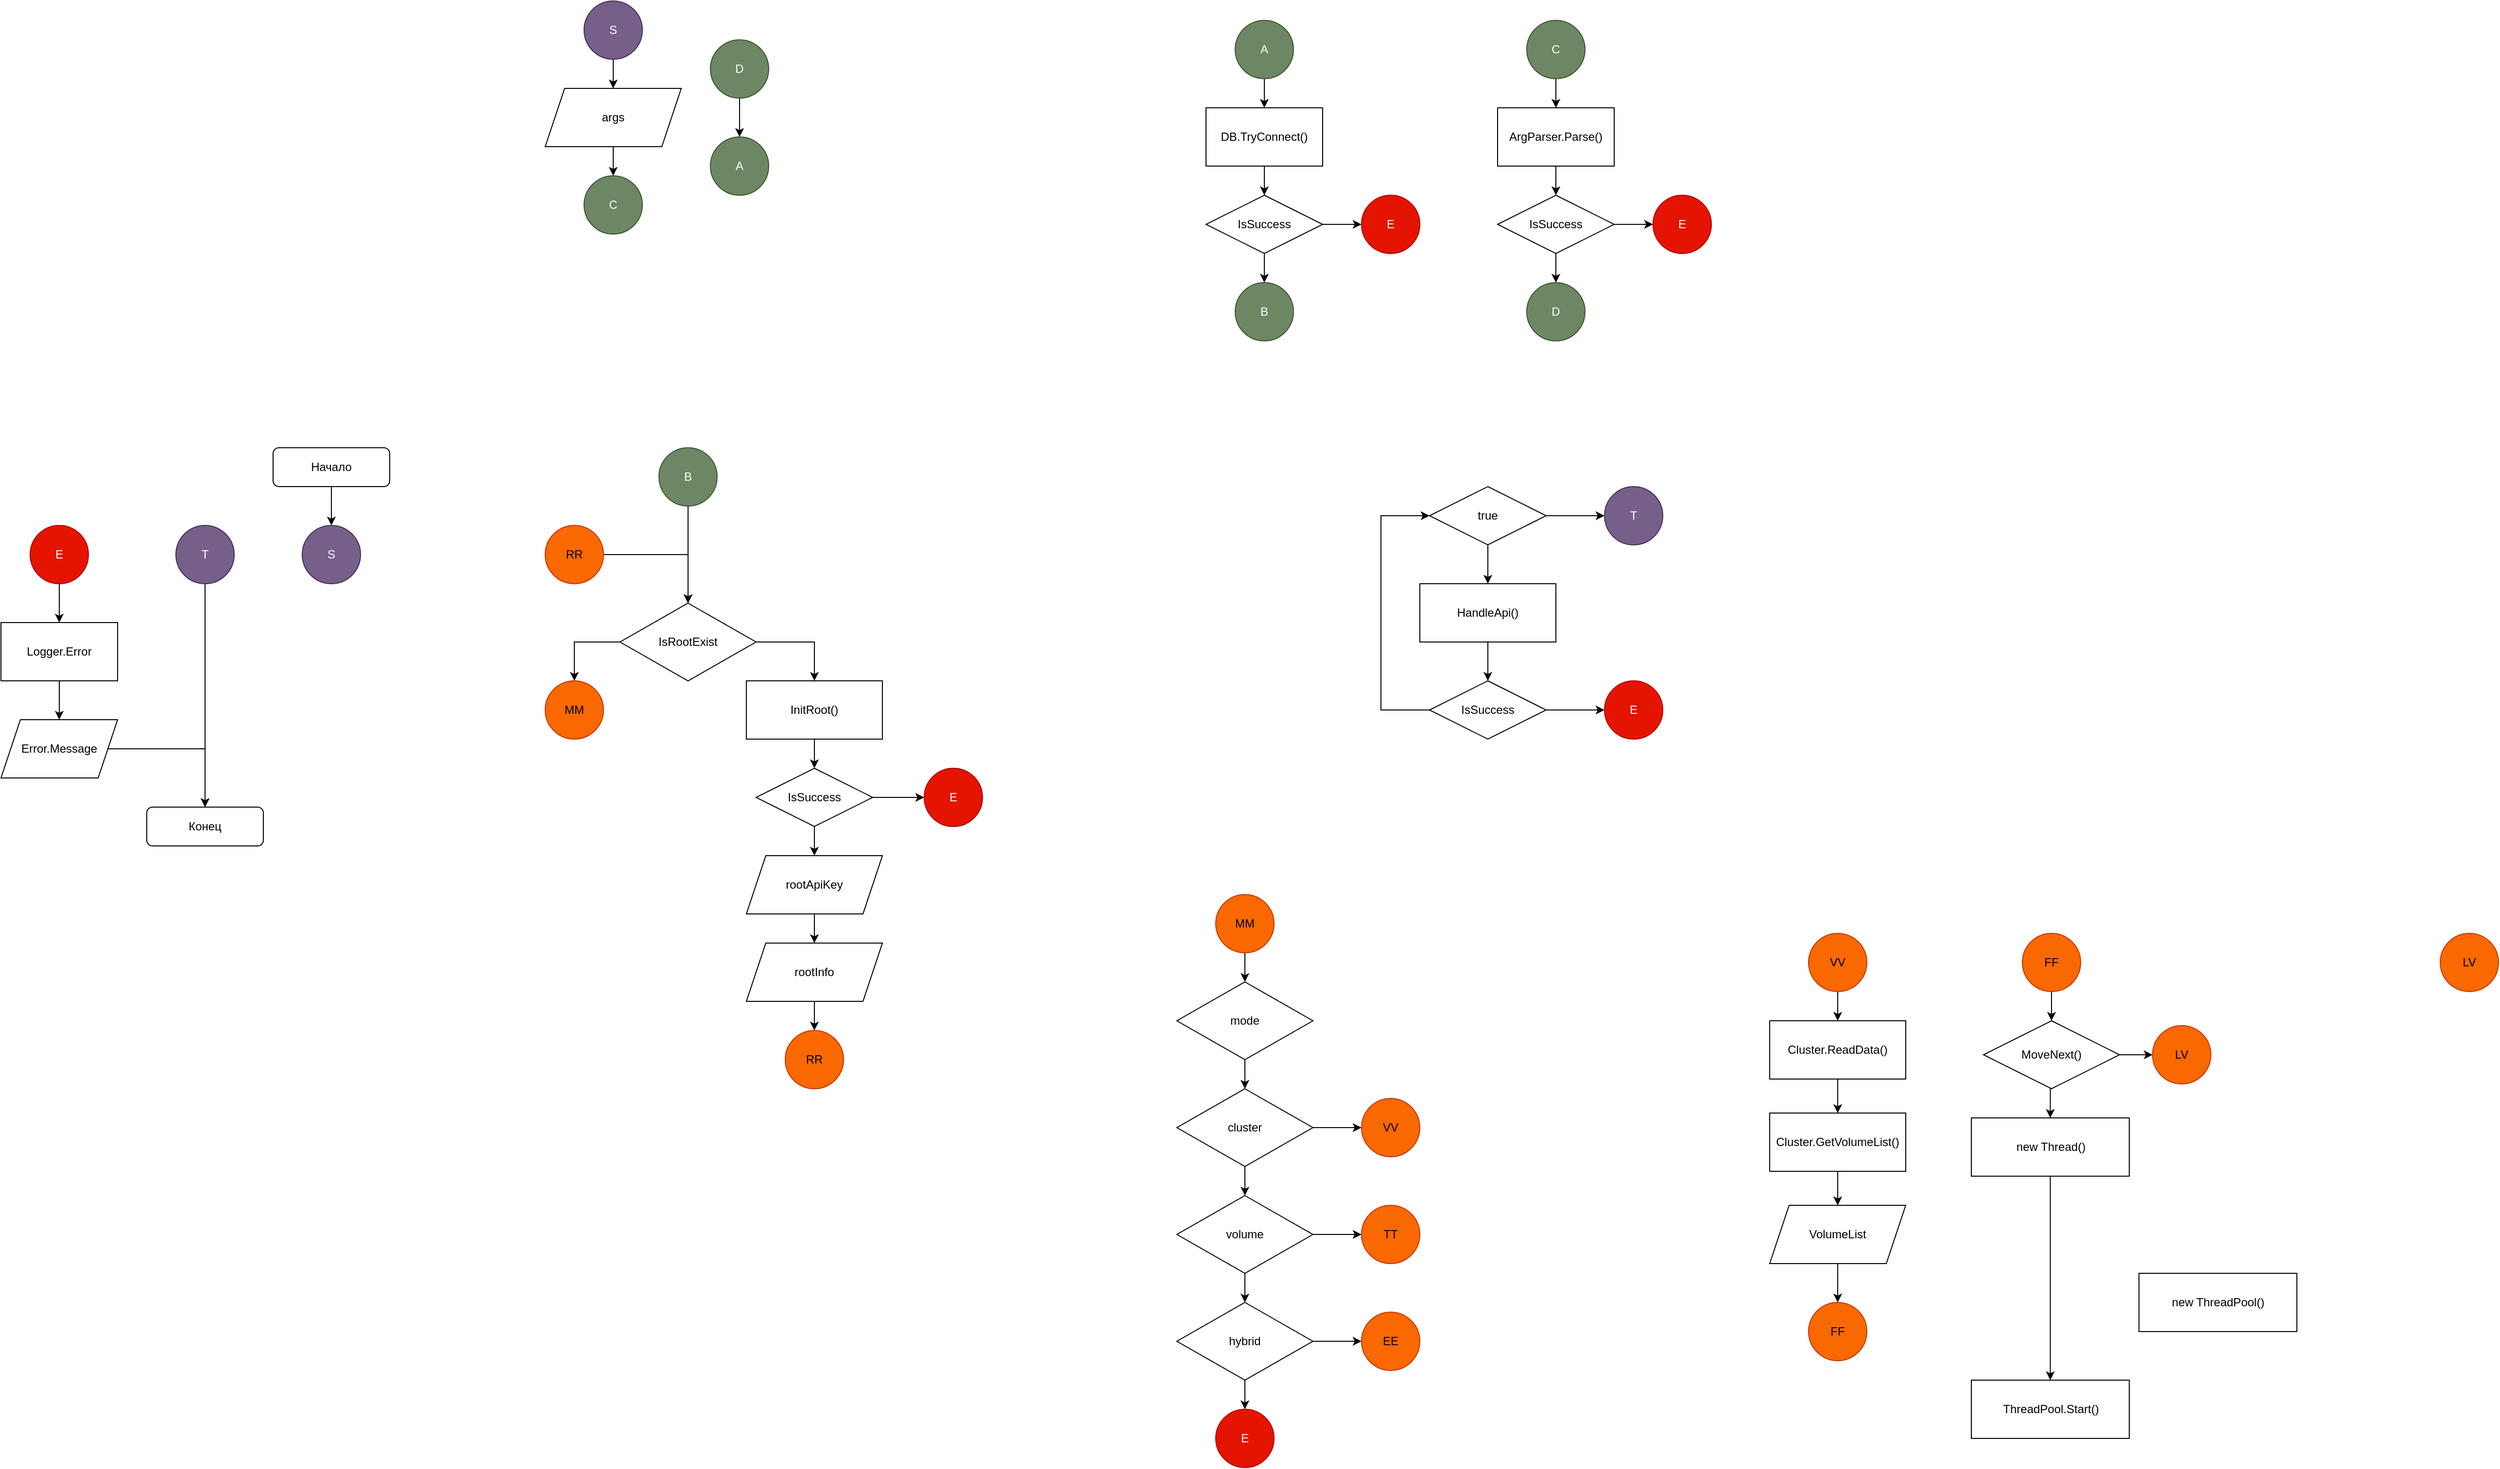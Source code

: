 <mxfile version="24.5.3" type="device" pages="2">
  <diagram id="C5RBs43oDa-KdzZeNtuy" name="Page-1">
    <mxGraphModel dx="2739" dy="1115" grid="1" gridSize="10" guides="1" tooltips="1" connect="1" arrows="1" fold="1" page="1" pageScale="1" pageWidth="827" pageHeight="1169" math="0" shadow="0">
      <root>
        <mxCell id="WIyWlLk6GJQsqaUBKTNV-0" />
        <mxCell id="WIyWlLk6GJQsqaUBKTNV-1" parent="WIyWlLk6GJQsqaUBKTNV-0" />
        <mxCell id="8N_FcMI9_JePkyyZ4MbF-60" style="edgeStyle=orthogonalEdgeStyle;rounded=0;orthogonalLoop=1;jettySize=auto;html=1;entryX=0.5;entryY=0;entryDx=0;entryDy=0;" edge="1" parent="WIyWlLk6GJQsqaUBKTNV-1" source="WIyWlLk6GJQsqaUBKTNV-3" target="8N_FcMI9_JePkyyZ4MbF-59">
          <mxGeometry relative="1" as="geometry" />
        </mxCell>
        <mxCell id="WIyWlLk6GJQsqaUBKTNV-3" value="Начало" style="rounded=1;whiteSpace=wrap;html=1;fontSize=12;glass=0;strokeWidth=1;shadow=0;" parent="WIyWlLk6GJQsqaUBKTNV-1" vertex="1">
          <mxGeometry x="-280" y="500" width="120" height="40" as="geometry" />
        </mxCell>
        <mxCell id="WIyWlLk6GJQsqaUBKTNV-11" value="Конец" style="rounded=1;whiteSpace=wrap;html=1;fontSize=12;glass=0;strokeWidth=1;shadow=0;" parent="WIyWlLk6GJQsqaUBKTNV-1" vertex="1">
          <mxGeometry x="-410" y="870" width="120" height="40" as="geometry" />
        </mxCell>
        <mxCell id="8N_FcMI9_JePkyyZ4MbF-3" style="edgeStyle=orthogonalEdgeStyle;rounded=0;orthogonalLoop=1;jettySize=auto;html=1;exitX=1;exitY=0.5;exitDx=0;exitDy=0;entryX=0.5;entryY=0;entryDx=0;entryDy=0;" edge="1" parent="WIyWlLk6GJQsqaUBKTNV-1" source="8N_FcMI9_JePkyyZ4MbF-0" target="8N_FcMI9_JePkyyZ4MbF-1">
          <mxGeometry relative="1" as="geometry" />
        </mxCell>
        <mxCell id="veDKGBILxuSOt_c6IYAu-9" style="edgeStyle=orthogonalEdgeStyle;rounded=0;orthogonalLoop=1;jettySize=auto;html=1;exitX=0;exitY=0.5;exitDx=0;exitDy=0;entryX=0.5;entryY=0;entryDx=0;entryDy=0;" edge="1" parent="WIyWlLk6GJQsqaUBKTNV-1" source="8N_FcMI9_JePkyyZ4MbF-0" target="veDKGBILxuSOt_c6IYAu-8">
          <mxGeometry relative="1" as="geometry" />
        </mxCell>
        <mxCell id="8N_FcMI9_JePkyyZ4MbF-0" value="IsRootExist" style="rhombus;whiteSpace=wrap;html=1;" vertex="1" parent="WIyWlLk6GJQsqaUBKTNV-1">
          <mxGeometry x="77" y="660" width="140" height="80" as="geometry" />
        </mxCell>
        <mxCell id="8N_FcMI9_JePkyyZ4MbF-62" style="edgeStyle=orthogonalEdgeStyle;rounded=0;orthogonalLoop=1;jettySize=auto;html=1;" edge="1" parent="WIyWlLk6GJQsqaUBKTNV-1" source="8N_FcMI9_JePkyyZ4MbF-1" target="8N_FcMI9_JePkyyZ4MbF-61">
          <mxGeometry relative="1" as="geometry" />
        </mxCell>
        <mxCell id="8N_FcMI9_JePkyyZ4MbF-65" style="edgeStyle=orthogonalEdgeStyle;rounded=0;orthogonalLoop=1;jettySize=auto;html=1;entryX=0;entryY=0.5;entryDx=0;entryDy=0;exitX=1;exitY=0.5;exitDx=0;exitDy=0;" edge="1" parent="WIyWlLk6GJQsqaUBKTNV-1" source="8N_FcMI9_JePkyyZ4MbF-61" target="8N_FcMI9_JePkyyZ4MbF-64">
          <mxGeometry relative="1" as="geometry" />
        </mxCell>
        <mxCell id="8N_FcMI9_JePkyyZ4MbF-1" value="InitRoot()" style="rounded=0;whiteSpace=wrap;html=1;" vertex="1" parent="WIyWlLk6GJQsqaUBKTNV-1">
          <mxGeometry x="207" y="740" width="140" height="60" as="geometry" />
        </mxCell>
        <mxCell id="8N_FcMI9_JePkyyZ4MbF-7" style="edgeStyle=orthogonalEdgeStyle;rounded=0;orthogonalLoop=1;jettySize=auto;html=1;exitX=0.5;exitY=1;exitDx=0;exitDy=0;entryX=0.5;entryY=0;entryDx=0;entryDy=0;" edge="1" parent="WIyWlLk6GJQsqaUBKTNV-1" source="8N_FcMI9_JePkyyZ4MbF-2" target="8N_FcMI9_JePkyyZ4MbF-6">
          <mxGeometry relative="1" as="geometry" />
        </mxCell>
        <mxCell id="8N_FcMI9_JePkyyZ4MbF-2" value="Cluster.ReadData()" style="rounded=0;whiteSpace=wrap;html=1;" vertex="1" parent="WIyWlLk6GJQsqaUBKTNV-1">
          <mxGeometry x="1260" y="1090" width="140" height="60" as="geometry" />
        </mxCell>
        <mxCell id="veDKGBILxuSOt_c6IYAu-25" style="edgeStyle=orthogonalEdgeStyle;rounded=0;orthogonalLoop=1;jettySize=auto;html=1;entryX=0.5;entryY=0;entryDx=0;entryDy=0;" edge="1" parent="WIyWlLk6GJQsqaUBKTNV-1" source="8N_FcMI9_JePkyyZ4MbF-6" target="veDKGBILxuSOt_c6IYAu-24">
          <mxGeometry relative="1" as="geometry" />
        </mxCell>
        <mxCell id="8N_FcMI9_JePkyyZ4MbF-6" value="Cluster.GetVolumeList()" style="rounded=0;whiteSpace=wrap;html=1;" vertex="1" parent="WIyWlLk6GJQsqaUBKTNV-1">
          <mxGeometry x="1260" y="1185" width="140" height="60" as="geometry" />
        </mxCell>
        <mxCell id="8N_FcMI9_JePkyyZ4MbF-43" style="edgeStyle=orthogonalEdgeStyle;rounded=0;orthogonalLoop=1;jettySize=auto;html=1;entryX=0.5;entryY=0;entryDx=0;entryDy=0;" edge="1" parent="WIyWlLk6GJQsqaUBKTNV-1" source="8N_FcMI9_JePkyyZ4MbF-8" target="8N_FcMI9_JePkyyZ4MbF-42">
          <mxGeometry relative="1" as="geometry" />
        </mxCell>
        <mxCell id="8N_FcMI9_JePkyyZ4MbF-8" value="args" style="shape=parallelogram;perimeter=parallelogramPerimeter;whiteSpace=wrap;html=1;fixedSize=1;" vertex="1" parent="WIyWlLk6GJQsqaUBKTNV-1">
          <mxGeometry y="130" width="140" height="60" as="geometry" />
        </mxCell>
        <mxCell id="8N_FcMI9_JePkyyZ4MbF-51" style="edgeStyle=orthogonalEdgeStyle;rounded=0;orthogonalLoop=1;jettySize=auto;html=1;exitX=0.5;exitY=1;exitDx=0;exitDy=0;entryX=0.5;entryY=0;entryDx=0;entryDy=0;" edge="1" parent="WIyWlLk6GJQsqaUBKTNV-1" source="8N_FcMI9_JePkyyZ4MbF-10" target="8N_FcMI9_JePkyyZ4MbF-50">
          <mxGeometry relative="1" as="geometry" />
        </mxCell>
        <mxCell id="8N_FcMI9_JePkyyZ4MbF-10" value="rootApiKey" style="shape=parallelogram;perimeter=parallelogramPerimeter;whiteSpace=wrap;html=1;fixedSize=1;" vertex="1" parent="WIyWlLk6GJQsqaUBKTNV-1">
          <mxGeometry x="207" y="920" width="140" height="60" as="geometry" />
        </mxCell>
        <mxCell id="8N_FcMI9_JePkyyZ4MbF-26" style="edgeStyle=orthogonalEdgeStyle;rounded=0;orthogonalLoop=1;jettySize=auto;html=1;exitX=0.5;exitY=1;exitDx=0;exitDy=0;entryX=0.5;entryY=0;entryDx=0;entryDy=0;" edge="1" parent="WIyWlLk6GJQsqaUBKTNV-1" source="8N_FcMI9_JePkyyZ4MbF-13" target="8N_FcMI9_JePkyyZ4MbF-22">
          <mxGeometry relative="1" as="geometry" />
        </mxCell>
        <mxCell id="8N_FcMI9_JePkyyZ4MbF-13" value="DB.TryConnect()" style="rounded=0;whiteSpace=wrap;html=1;" vertex="1" parent="WIyWlLk6GJQsqaUBKTNV-1">
          <mxGeometry x="680" y="150" width="120" height="60" as="geometry" />
        </mxCell>
        <mxCell id="8N_FcMI9_JePkyyZ4MbF-21" style="edgeStyle=orthogonalEdgeStyle;rounded=0;orthogonalLoop=1;jettySize=auto;html=1;entryX=0.5;entryY=0;entryDx=0;entryDy=0;" edge="1" parent="WIyWlLk6GJQsqaUBKTNV-1" source="8N_FcMI9_JePkyyZ4MbF-14" target="8N_FcMI9_JePkyyZ4MbF-19">
          <mxGeometry relative="1" as="geometry" />
        </mxCell>
        <mxCell id="8N_FcMI9_JePkyyZ4MbF-14" value="E" style="ellipse;whiteSpace=wrap;html=1;aspect=fixed;fillColor=#e51400;fontColor=#ffffff;strokeColor=#B20000;" vertex="1" parent="WIyWlLk6GJQsqaUBKTNV-1">
          <mxGeometry x="-530" y="580" width="60" height="60" as="geometry" />
        </mxCell>
        <mxCell id="8N_FcMI9_JePkyyZ4MbF-18" style="edgeStyle=orthogonalEdgeStyle;rounded=0;orthogonalLoop=1;jettySize=auto;html=1;entryX=0.5;entryY=0;entryDx=0;entryDy=0;" edge="1" parent="WIyWlLk6GJQsqaUBKTNV-1" source="8N_FcMI9_JePkyyZ4MbF-16" target="WIyWlLk6GJQsqaUBKTNV-11">
          <mxGeometry relative="1" as="geometry" />
        </mxCell>
        <mxCell id="8N_FcMI9_JePkyyZ4MbF-16" value="Error.Message" style="shape=parallelogram;perimeter=parallelogramPerimeter;whiteSpace=wrap;html=1;fixedSize=1;" vertex="1" parent="WIyWlLk6GJQsqaUBKTNV-1">
          <mxGeometry x="-560" y="780" width="120" height="60" as="geometry" />
        </mxCell>
        <mxCell id="8N_FcMI9_JePkyyZ4MbF-20" style="edgeStyle=orthogonalEdgeStyle;rounded=0;orthogonalLoop=1;jettySize=auto;html=1;entryX=0.5;entryY=0;entryDx=0;entryDy=0;" edge="1" parent="WIyWlLk6GJQsqaUBKTNV-1" source="8N_FcMI9_JePkyyZ4MbF-19" target="8N_FcMI9_JePkyyZ4MbF-16">
          <mxGeometry relative="1" as="geometry" />
        </mxCell>
        <mxCell id="8N_FcMI9_JePkyyZ4MbF-19" value="Logger.Error" style="rounded=0;whiteSpace=wrap;html=1;" vertex="1" parent="WIyWlLk6GJQsqaUBKTNV-1">
          <mxGeometry x="-560" y="680" width="120" height="60" as="geometry" />
        </mxCell>
        <mxCell id="8N_FcMI9_JePkyyZ4MbF-28" style="edgeStyle=orthogonalEdgeStyle;rounded=0;orthogonalLoop=1;jettySize=auto;html=1;exitX=1;exitY=0.5;exitDx=0;exitDy=0;entryX=0;entryY=0.5;entryDx=0;entryDy=0;" edge="1" parent="WIyWlLk6GJQsqaUBKTNV-1" source="8N_FcMI9_JePkyyZ4MbF-22" target="8N_FcMI9_JePkyyZ4MbF-27">
          <mxGeometry relative="1" as="geometry" />
        </mxCell>
        <mxCell id="8N_FcMI9_JePkyyZ4MbF-31" style="edgeStyle=orthogonalEdgeStyle;rounded=0;orthogonalLoop=1;jettySize=auto;html=1;exitX=0.5;exitY=1;exitDx=0;exitDy=0;entryX=0.5;entryY=0;entryDx=0;entryDy=0;" edge="1" parent="WIyWlLk6GJQsqaUBKTNV-1" source="8N_FcMI9_JePkyyZ4MbF-22" target="8N_FcMI9_JePkyyZ4MbF-30">
          <mxGeometry relative="1" as="geometry" />
        </mxCell>
        <mxCell id="8N_FcMI9_JePkyyZ4MbF-22" value="IsSuccess" style="rhombus;whiteSpace=wrap;html=1;" vertex="1" parent="WIyWlLk6GJQsqaUBKTNV-1">
          <mxGeometry x="680" y="240" width="120" height="60" as="geometry" />
        </mxCell>
        <mxCell id="8N_FcMI9_JePkyyZ4MbF-25" style="edgeStyle=orthogonalEdgeStyle;rounded=0;orthogonalLoop=1;jettySize=auto;html=1;entryX=0.5;entryY=0;entryDx=0;entryDy=0;" edge="1" parent="WIyWlLk6GJQsqaUBKTNV-1" source="8N_FcMI9_JePkyyZ4MbF-24" target="8N_FcMI9_JePkyyZ4MbF-13">
          <mxGeometry relative="1" as="geometry" />
        </mxCell>
        <mxCell id="8N_FcMI9_JePkyyZ4MbF-24" value="A" style="ellipse;whiteSpace=wrap;html=1;aspect=fixed;fillColor=#6d8764;fontColor=#ffffff;strokeColor=#3A5431;" vertex="1" parent="WIyWlLk6GJQsqaUBKTNV-1">
          <mxGeometry x="710" y="60" width="60" height="60" as="geometry" />
        </mxCell>
        <mxCell id="8N_FcMI9_JePkyyZ4MbF-27" value="E" style="ellipse;whiteSpace=wrap;html=1;aspect=fixed;fillColor=#e51400;fontColor=#ffffff;strokeColor=#B20000;" vertex="1" parent="WIyWlLk6GJQsqaUBKTNV-1">
          <mxGeometry x="840" y="240" width="60" height="60" as="geometry" />
        </mxCell>
        <mxCell id="8N_FcMI9_JePkyyZ4MbF-30" value="B" style="ellipse;whiteSpace=wrap;html=1;aspect=fixed;fillColor=#6d8764;fontColor=#ffffff;strokeColor=#3A5431;" vertex="1" parent="WIyWlLk6GJQsqaUBKTNV-1">
          <mxGeometry x="710" y="330" width="60" height="60" as="geometry" />
        </mxCell>
        <mxCell id="8N_FcMI9_JePkyyZ4MbF-39" style="edgeStyle=orthogonalEdgeStyle;rounded=0;orthogonalLoop=1;jettySize=auto;html=1;entryX=0.5;entryY=0;entryDx=0;entryDy=0;" edge="1" parent="WIyWlLk6GJQsqaUBKTNV-1" source="8N_FcMI9_JePkyyZ4MbF-33" target="8N_FcMI9_JePkyyZ4MbF-34">
          <mxGeometry relative="1" as="geometry" />
        </mxCell>
        <mxCell id="8N_FcMI9_JePkyyZ4MbF-33" value="ArgParser.Parse()" style="rounded=0;whiteSpace=wrap;html=1;" vertex="1" parent="WIyWlLk6GJQsqaUBKTNV-1">
          <mxGeometry x="980" y="150" width="120" height="60" as="geometry" />
        </mxCell>
        <mxCell id="8N_FcMI9_JePkyyZ4MbF-40" style="edgeStyle=orthogonalEdgeStyle;rounded=0;orthogonalLoop=1;jettySize=auto;html=1;entryX=0.5;entryY=0;entryDx=0;entryDy=0;" edge="1" parent="WIyWlLk6GJQsqaUBKTNV-1" source="8N_FcMI9_JePkyyZ4MbF-34" target="8N_FcMI9_JePkyyZ4MbF-37">
          <mxGeometry relative="1" as="geometry" />
        </mxCell>
        <mxCell id="8N_FcMI9_JePkyyZ4MbF-41" style="edgeStyle=orthogonalEdgeStyle;rounded=0;orthogonalLoop=1;jettySize=auto;html=1;entryX=0;entryY=0.5;entryDx=0;entryDy=0;" edge="1" parent="WIyWlLk6GJQsqaUBKTNV-1" source="8N_FcMI9_JePkyyZ4MbF-34" target="8N_FcMI9_JePkyyZ4MbF-36">
          <mxGeometry relative="1" as="geometry" />
        </mxCell>
        <mxCell id="8N_FcMI9_JePkyyZ4MbF-34" value="IsSuccess" style="rhombus;whiteSpace=wrap;html=1;" vertex="1" parent="WIyWlLk6GJQsqaUBKTNV-1">
          <mxGeometry x="980" y="240" width="120" height="60" as="geometry" />
        </mxCell>
        <mxCell id="8N_FcMI9_JePkyyZ4MbF-38" style="edgeStyle=orthogonalEdgeStyle;rounded=0;orthogonalLoop=1;jettySize=auto;html=1;exitX=0.5;exitY=1;exitDx=0;exitDy=0;entryX=0.5;entryY=0;entryDx=0;entryDy=0;" edge="1" parent="WIyWlLk6GJQsqaUBKTNV-1" source="8N_FcMI9_JePkyyZ4MbF-35" target="8N_FcMI9_JePkyyZ4MbF-33">
          <mxGeometry relative="1" as="geometry" />
        </mxCell>
        <mxCell id="8N_FcMI9_JePkyyZ4MbF-35" value="C" style="ellipse;whiteSpace=wrap;html=1;aspect=fixed;fillColor=#6d8764;fontColor=#ffffff;strokeColor=#3A5431;" vertex="1" parent="WIyWlLk6GJQsqaUBKTNV-1">
          <mxGeometry x="1010" y="60" width="60" height="60" as="geometry" />
        </mxCell>
        <mxCell id="8N_FcMI9_JePkyyZ4MbF-36" value="E" style="ellipse;whiteSpace=wrap;html=1;aspect=fixed;fillColor=#e51400;fontColor=#ffffff;strokeColor=#B20000;" vertex="1" parent="WIyWlLk6GJQsqaUBKTNV-1">
          <mxGeometry x="1140" y="240" width="60" height="60" as="geometry" />
        </mxCell>
        <mxCell id="8N_FcMI9_JePkyyZ4MbF-37" value="D" style="ellipse;whiteSpace=wrap;html=1;aspect=fixed;fillColor=#6d8764;fontColor=#ffffff;strokeColor=#3A5431;" vertex="1" parent="WIyWlLk6GJQsqaUBKTNV-1">
          <mxGeometry x="1010" y="330" width="60" height="60" as="geometry" />
        </mxCell>
        <mxCell id="8N_FcMI9_JePkyyZ4MbF-42" value="C" style="ellipse;whiteSpace=wrap;html=1;aspect=fixed;fillColor=#6d8764;fontColor=#ffffff;strokeColor=#3A5431;" vertex="1" parent="WIyWlLk6GJQsqaUBKTNV-1">
          <mxGeometry x="40" y="220" width="60" height="60" as="geometry" />
        </mxCell>
        <mxCell id="8N_FcMI9_JePkyyZ4MbF-44" value="A" style="ellipse;whiteSpace=wrap;html=1;aspect=fixed;fillColor=#6d8764;fontColor=#ffffff;strokeColor=#3A5431;" vertex="1" parent="WIyWlLk6GJQsqaUBKTNV-1">
          <mxGeometry x="170" y="180" width="60" height="60" as="geometry" />
        </mxCell>
        <mxCell id="8N_FcMI9_JePkyyZ4MbF-47" style="edgeStyle=orthogonalEdgeStyle;rounded=0;orthogonalLoop=1;jettySize=auto;html=1;entryX=0.5;entryY=0;entryDx=0;entryDy=0;" edge="1" parent="WIyWlLk6GJQsqaUBKTNV-1" source="8N_FcMI9_JePkyyZ4MbF-46" target="WIyWlLk6GJQsqaUBKTNV-11">
          <mxGeometry relative="1" as="geometry" />
        </mxCell>
        <mxCell id="8N_FcMI9_JePkyyZ4MbF-46" value="T" style="ellipse;whiteSpace=wrap;html=1;aspect=fixed;fillColor=#76608a;fontColor=#ffffff;strokeColor=#432D57;" vertex="1" parent="WIyWlLk6GJQsqaUBKTNV-1">
          <mxGeometry x="-380" y="580" width="60" height="60" as="geometry" />
        </mxCell>
        <mxCell id="8N_FcMI9_JePkyyZ4MbF-49" style="edgeStyle=orthogonalEdgeStyle;rounded=0;orthogonalLoop=1;jettySize=auto;html=1;entryX=0.5;entryY=0;entryDx=0;entryDy=0;" edge="1" parent="WIyWlLk6GJQsqaUBKTNV-1" source="8N_FcMI9_JePkyyZ4MbF-48" target="8N_FcMI9_JePkyyZ4MbF-0">
          <mxGeometry relative="1" as="geometry" />
        </mxCell>
        <mxCell id="8N_FcMI9_JePkyyZ4MbF-48" value="RR" style="ellipse;whiteSpace=wrap;html=1;aspect=fixed;fillColor=#fa6800;fontColor=#000000;strokeColor=#C73500;" vertex="1" parent="WIyWlLk6GJQsqaUBKTNV-1">
          <mxGeometry y="580" width="60" height="60" as="geometry" />
        </mxCell>
        <mxCell id="8N_FcMI9_JePkyyZ4MbF-53" style="edgeStyle=orthogonalEdgeStyle;rounded=0;orthogonalLoop=1;jettySize=auto;html=1;exitX=0.5;exitY=1;exitDx=0;exitDy=0;" edge="1" parent="WIyWlLk6GJQsqaUBKTNV-1" source="8N_FcMI9_JePkyyZ4MbF-50" target="8N_FcMI9_JePkyyZ4MbF-52">
          <mxGeometry relative="1" as="geometry" />
        </mxCell>
        <mxCell id="8N_FcMI9_JePkyyZ4MbF-50" value="rootInfo" style="shape=parallelogram;perimeter=parallelogramPerimeter;whiteSpace=wrap;html=1;fixedSize=1;" vertex="1" parent="WIyWlLk6GJQsqaUBKTNV-1">
          <mxGeometry x="207" y="1010" width="140" height="60" as="geometry" />
        </mxCell>
        <mxCell id="8N_FcMI9_JePkyyZ4MbF-52" value="RR" style="ellipse;whiteSpace=wrap;html=1;aspect=fixed;fillColor=#fa6800;fontColor=#000000;strokeColor=#C73500;" vertex="1" parent="WIyWlLk6GJQsqaUBKTNV-1">
          <mxGeometry x="247" y="1100" width="60" height="60" as="geometry" />
        </mxCell>
        <mxCell id="8N_FcMI9_JePkyyZ4MbF-56" style="edgeStyle=orthogonalEdgeStyle;rounded=0;orthogonalLoop=1;jettySize=auto;html=1;entryX=0.5;entryY=0;entryDx=0;entryDy=0;" edge="1" parent="WIyWlLk6GJQsqaUBKTNV-1" source="8N_FcMI9_JePkyyZ4MbF-55" target="8N_FcMI9_JePkyyZ4MbF-44">
          <mxGeometry relative="1" as="geometry" />
        </mxCell>
        <mxCell id="8N_FcMI9_JePkyyZ4MbF-55" value="D" style="ellipse;whiteSpace=wrap;html=1;aspect=fixed;fillColor=#6d8764;fontColor=#ffffff;strokeColor=#3A5431;" vertex="1" parent="WIyWlLk6GJQsqaUBKTNV-1">
          <mxGeometry x="170" y="80" width="60" height="60" as="geometry" />
        </mxCell>
        <mxCell id="8N_FcMI9_JePkyyZ4MbF-78" style="edgeStyle=orthogonalEdgeStyle;rounded=0;orthogonalLoop=1;jettySize=auto;html=1;entryX=0.5;entryY=0;entryDx=0;entryDy=0;" edge="1" parent="WIyWlLk6GJQsqaUBKTNV-1" source="8N_FcMI9_JePkyyZ4MbF-57" target="8N_FcMI9_JePkyyZ4MbF-0">
          <mxGeometry relative="1" as="geometry" />
        </mxCell>
        <mxCell id="8N_FcMI9_JePkyyZ4MbF-57" value="B" style="ellipse;whiteSpace=wrap;html=1;aspect=fixed;fillColor=#6d8764;fontColor=#ffffff;strokeColor=#3A5431;" vertex="1" parent="WIyWlLk6GJQsqaUBKTNV-1">
          <mxGeometry x="117" y="500" width="60" height="60" as="geometry" />
        </mxCell>
        <mxCell id="8N_FcMI9_JePkyyZ4MbF-59" value="S" style="ellipse;whiteSpace=wrap;html=1;aspect=fixed;fillColor=#76608a;fontColor=#ffffff;strokeColor=#432D57;" vertex="1" parent="WIyWlLk6GJQsqaUBKTNV-1">
          <mxGeometry x="-250" y="580" width="60" height="60" as="geometry" />
        </mxCell>
        <mxCell id="8N_FcMI9_JePkyyZ4MbF-63" style="edgeStyle=orthogonalEdgeStyle;rounded=0;orthogonalLoop=1;jettySize=auto;html=1;entryX=0.5;entryY=0;entryDx=0;entryDy=0;" edge="1" parent="WIyWlLk6GJQsqaUBKTNV-1" source="8N_FcMI9_JePkyyZ4MbF-61" target="8N_FcMI9_JePkyyZ4MbF-10">
          <mxGeometry relative="1" as="geometry" />
        </mxCell>
        <mxCell id="8N_FcMI9_JePkyyZ4MbF-61" value="IsSuccess" style="rhombus;whiteSpace=wrap;html=1;" vertex="1" parent="WIyWlLk6GJQsqaUBKTNV-1">
          <mxGeometry x="217" y="830" width="120" height="60" as="geometry" />
        </mxCell>
        <mxCell id="8N_FcMI9_JePkyyZ4MbF-64" value="E" style="ellipse;whiteSpace=wrap;html=1;aspect=fixed;fillColor=#e51400;fontColor=#ffffff;strokeColor=#B20000;" vertex="1" parent="WIyWlLk6GJQsqaUBKTNV-1">
          <mxGeometry x="390" y="830" width="60" height="60" as="geometry" />
        </mxCell>
        <mxCell id="8N_FcMI9_JePkyyZ4MbF-68" style="edgeStyle=orthogonalEdgeStyle;rounded=0;orthogonalLoop=1;jettySize=auto;html=1;entryX=0;entryY=0.5;entryDx=0;entryDy=0;" edge="1" parent="WIyWlLk6GJQsqaUBKTNV-1" source="8N_FcMI9_JePkyyZ4MbF-66" target="8N_FcMI9_JePkyyZ4MbF-67">
          <mxGeometry relative="1" as="geometry" />
        </mxCell>
        <mxCell id="8N_FcMI9_JePkyyZ4MbF-74" style="edgeStyle=orthogonalEdgeStyle;rounded=0;orthogonalLoop=1;jettySize=auto;html=1;exitX=0.5;exitY=1;exitDx=0;exitDy=0;entryX=0.5;entryY=0;entryDx=0;entryDy=0;" edge="1" parent="WIyWlLk6GJQsqaUBKTNV-1" source="8N_FcMI9_JePkyyZ4MbF-66" target="8N_FcMI9_JePkyyZ4MbF-69">
          <mxGeometry relative="1" as="geometry" />
        </mxCell>
        <mxCell id="8N_FcMI9_JePkyyZ4MbF-66" value="true" style="rhombus;whiteSpace=wrap;html=1;" vertex="1" parent="WIyWlLk6GJQsqaUBKTNV-1">
          <mxGeometry x="910" y="540" width="120" height="60" as="geometry" />
        </mxCell>
        <mxCell id="8N_FcMI9_JePkyyZ4MbF-67" value="T" style="ellipse;whiteSpace=wrap;html=1;aspect=fixed;fillColor=#76608a;fontColor=#ffffff;strokeColor=#432D57;" vertex="1" parent="WIyWlLk6GJQsqaUBKTNV-1">
          <mxGeometry x="1090" y="540" width="60" height="60" as="geometry" />
        </mxCell>
        <mxCell id="8N_FcMI9_JePkyyZ4MbF-73" style="edgeStyle=orthogonalEdgeStyle;rounded=0;orthogonalLoop=1;jettySize=auto;html=1;exitX=0.5;exitY=1;exitDx=0;exitDy=0;entryX=0.5;entryY=0;entryDx=0;entryDy=0;" edge="1" parent="WIyWlLk6GJQsqaUBKTNV-1" source="8N_FcMI9_JePkyyZ4MbF-69" target="8N_FcMI9_JePkyyZ4MbF-71">
          <mxGeometry relative="1" as="geometry" />
        </mxCell>
        <mxCell id="8N_FcMI9_JePkyyZ4MbF-69" value="HandleApi()" style="rounded=0;whiteSpace=wrap;html=1;" vertex="1" parent="WIyWlLk6GJQsqaUBKTNV-1">
          <mxGeometry x="900" y="640" width="140" height="60" as="geometry" />
        </mxCell>
        <mxCell id="8N_FcMI9_JePkyyZ4MbF-70" style="edgeStyle=orthogonalEdgeStyle;rounded=0;orthogonalLoop=1;jettySize=auto;html=1;entryX=0;entryY=0.5;entryDx=0;entryDy=0;exitX=1;exitY=0.5;exitDx=0;exitDy=0;" edge="1" parent="WIyWlLk6GJQsqaUBKTNV-1" source="8N_FcMI9_JePkyyZ4MbF-71" target="8N_FcMI9_JePkyyZ4MbF-72">
          <mxGeometry relative="1" as="geometry" />
        </mxCell>
        <mxCell id="8N_FcMI9_JePkyyZ4MbF-75" style="edgeStyle=orthogonalEdgeStyle;rounded=0;orthogonalLoop=1;jettySize=auto;html=1;exitX=0;exitY=0.5;exitDx=0;exitDy=0;entryX=0;entryY=0.5;entryDx=0;entryDy=0;" edge="1" parent="WIyWlLk6GJQsqaUBKTNV-1" source="8N_FcMI9_JePkyyZ4MbF-71" target="8N_FcMI9_JePkyyZ4MbF-66">
          <mxGeometry relative="1" as="geometry">
            <Array as="points">
              <mxPoint x="860" y="770" />
              <mxPoint x="860" y="570" />
            </Array>
          </mxGeometry>
        </mxCell>
        <mxCell id="8N_FcMI9_JePkyyZ4MbF-71" value="IsSuccess" style="rhombus;whiteSpace=wrap;html=1;" vertex="1" parent="WIyWlLk6GJQsqaUBKTNV-1">
          <mxGeometry x="910" y="740" width="120" height="60" as="geometry" />
        </mxCell>
        <mxCell id="8N_FcMI9_JePkyyZ4MbF-72" value="E" style="ellipse;whiteSpace=wrap;html=1;aspect=fixed;fillColor=#e51400;fontColor=#ffffff;strokeColor=#B20000;" vertex="1" parent="WIyWlLk6GJQsqaUBKTNV-1">
          <mxGeometry x="1090" y="740" width="60" height="60" as="geometry" />
        </mxCell>
        <mxCell id="8N_FcMI9_JePkyyZ4MbF-77" style="edgeStyle=orthogonalEdgeStyle;rounded=0;orthogonalLoop=1;jettySize=auto;html=1;entryX=0.5;entryY=0;entryDx=0;entryDy=0;" edge="1" parent="WIyWlLk6GJQsqaUBKTNV-1" source="8N_FcMI9_JePkyyZ4MbF-76" target="8N_FcMI9_JePkyyZ4MbF-8">
          <mxGeometry relative="1" as="geometry" />
        </mxCell>
        <mxCell id="8N_FcMI9_JePkyyZ4MbF-76" value="S" style="ellipse;whiteSpace=wrap;html=1;aspect=fixed;fillColor=#76608a;fontColor=#ffffff;strokeColor=#432D57;" vertex="1" parent="WIyWlLk6GJQsqaUBKTNV-1">
          <mxGeometry x="40" y="40" width="60" height="60" as="geometry" />
        </mxCell>
        <mxCell id="veDKGBILxuSOt_c6IYAu-3" style="edgeStyle=orthogonalEdgeStyle;rounded=0;orthogonalLoop=1;jettySize=auto;html=1;exitX=0.5;exitY=1;exitDx=0;exitDy=0;entryX=0.5;entryY=0;entryDx=0;entryDy=0;" edge="1" parent="WIyWlLk6GJQsqaUBKTNV-1" source="veDKGBILxuSOt_c6IYAu-0" target="veDKGBILxuSOt_c6IYAu-1">
          <mxGeometry relative="1" as="geometry" />
        </mxCell>
        <mxCell id="veDKGBILxuSOt_c6IYAu-0" value="mode" style="rhombus;whiteSpace=wrap;html=1;" vertex="1" parent="WIyWlLk6GJQsqaUBKTNV-1">
          <mxGeometry x="650" y="1050" width="140" height="80" as="geometry" />
        </mxCell>
        <mxCell id="veDKGBILxuSOt_c6IYAu-4" style="edgeStyle=orthogonalEdgeStyle;rounded=0;orthogonalLoop=1;jettySize=auto;html=1;exitX=0.5;exitY=1;exitDx=0;exitDy=0;entryX=0.5;entryY=0;entryDx=0;entryDy=0;" edge="1" parent="WIyWlLk6GJQsqaUBKTNV-1" source="veDKGBILxuSOt_c6IYAu-1" target="veDKGBILxuSOt_c6IYAu-2">
          <mxGeometry relative="1" as="geometry" />
        </mxCell>
        <mxCell id="veDKGBILxuSOt_c6IYAu-12" style="edgeStyle=orthogonalEdgeStyle;rounded=0;orthogonalLoop=1;jettySize=auto;html=1;exitX=1;exitY=0.5;exitDx=0;exitDy=0;entryX=0;entryY=0.5;entryDx=0;entryDy=0;" edge="1" parent="WIyWlLk6GJQsqaUBKTNV-1" source="veDKGBILxuSOt_c6IYAu-1" target="veDKGBILxuSOt_c6IYAu-10">
          <mxGeometry relative="1" as="geometry" />
        </mxCell>
        <mxCell id="veDKGBILxuSOt_c6IYAu-1" value="cluster" style="rhombus;whiteSpace=wrap;html=1;" vertex="1" parent="WIyWlLk6GJQsqaUBKTNV-1">
          <mxGeometry x="650" y="1160" width="140" height="80" as="geometry" />
        </mxCell>
        <mxCell id="veDKGBILxuSOt_c6IYAu-13" style="edgeStyle=orthogonalEdgeStyle;rounded=0;orthogonalLoop=1;jettySize=auto;html=1;exitX=1;exitY=0.5;exitDx=0;exitDy=0;entryX=0;entryY=0.5;entryDx=0;entryDy=0;" edge="1" parent="WIyWlLk6GJQsqaUBKTNV-1" source="veDKGBILxuSOt_c6IYAu-2" target="veDKGBILxuSOt_c6IYAu-11">
          <mxGeometry relative="1" as="geometry" />
        </mxCell>
        <mxCell id="veDKGBILxuSOt_c6IYAu-37" style="edgeStyle=orthogonalEdgeStyle;rounded=0;orthogonalLoop=1;jettySize=auto;html=1;entryX=0.5;entryY=0;entryDx=0;entryDy=0;" edge="1" parent="WIyWlLk6GJQsqaUBKTNV-1" source="veDKGBILxuSOt_c6IYAu-2" target="veDKGBILxuSOt_c6IYAu-36">
          <mxGeometry relative="1" as="geometry" />
        </mxCell>
        <mxCell id="veDKGBILxuSOt_c6IYAu-2" value="volume" style="rhombus;whiteSpace=wrap;html=1;" vertex="1" parent="WIyWlLk6GJQsqaUBKTNV-1">
          <mxGeometry x="650" y="1270" width="140" height="80" as="geometry" />
        </mxCell>
        <mxCell id="veDKGBILxuSOt_c6IYAu-5" value="E" style="ellipse;whiteSpace=wrap;html=1;aspect=fixed;fillColor=#e51400;fontColor=#ffffff;strokeColor=#B20000;" vertex="1" parent="WIyWlLk6GJQsqaUBKTNV-1">
          <mxGeometry x="690" y="1490" width="60" height="60" as="geometry" />
        </mxCell>
        <mxCell id="veDKGBILxuSOt_c6IYAu-14" style="edgeStyle=orthogonalEdgeStyle;rounded=0;orthogonalLoop=1;jettySize=auto;html=1;entryX=0.5;entryY=0;entryDx=0;entryDy=0;" edge="1" parent="WIyWlLk6GJQsqaUBKTNV-1" source="veDKGBILxuSOt_c6IYAu-7" target="veDKGBILxuSOt_c6IYAu-0">
          <mxGeometry relative="1" as="geometry" />
        </mxCell>
        <mxCell id="veDKGBILxuSOt_c6IYAu-7" value="MM" style="ellipse;whiteSpace=wrap;html=1;aspect=fixed;fillColor=#fa6800;fontColor=#000000;strokeColor=#C73500;" vertex="1" parent="WIyWlLk6GJQsqaUBKTNV-1">
          <mxGeometry x="690" y="960" width="60" height="60" as="geometry" />
        </mxCell>
        <mxCell id="veDKGBILxuSOt_c6IYAu-8" value="MM" style="ellipse;whiteSpace=wrap;html=1;aspect=fixed;fillColor=#fa6800;fontColor=#000000;strokeColor=#C73500;" vertex="1" parent="WIyWlLk6GJQsqaUBKTNV-1">
          <mxGeometry y="740" width="60" height="60" as="geometry" />
        </mxCell>
        <mxCell id="veDKGBILxuSOt_c6IYAu-10" value="VV" style="ellipse;whiteSpace=wrap;html=1;aspect=fixed;fillColor=#fa6800;fontColor=#000000;strokeColor=#C73500;" vertex="1" parent="WIyWlLk6GJQsqaUBKTNV-1">
          <mxGeometry x="840" y="1170" width="60" height="60" as="geometry" />
        </mxCell>
        <mxCell id="veDKGBILxuSOt_c6IYAu-11" value="TT" style="ellipse;whiteSpace=wrap;html=1;aspect=fixed;fillColor=#fa6800;fontColor=#000000;strokeColor=#C73500;" vertex="1" parent="WIyWlLk6GJQsqaUBKTNV-1">
          <mxGeometry x="840" y="1280" width="60" height="60" as="geometry" />
        </mxCell>
        <mxCell id="veDKGBILxuSOt_c6IYAu-16" style="edgeStyle=orthogonalEdgeStyle;rounded=0;orthogonalLoop=1;jettySize=auto;html=1;entryX=0.5;entryY=0;entryDx=0;entryDy=0;" edge="1" parent="WIyWlLk6GJQsqaUBKTNV-1" source="veDKGBILxuSOt_c6IYAu-15" target="8N_FcMI9_JePkyyZ4MbF-2">
          <mxGeometry relative="1" as="geometry" />
        </mxCell>
        <mxCell id="veDKGBILxuSOt_c6IYAu-15" value="VV" style="ellipse;whiteSpace=wrap;html=1;aspect=fixed;fillColor=#fa6800;fontColor=#000000;strokeColor=#C73500;" vertex="1" parent="WIyWlLk6GJQsqaUBKTNV-1">
          <mxGeometry x="1300" y="1000" width="60" height="60" as="geometry" />
        </mxCell>
        <mxCell id="veDKGBILxuSOt_c6IYAu-22" style="edgeStyle=orthogonalEdgeStyle;rounded=0;orthogonalLoop=1;jettySize=auto;html=1;entryX=0.5;entryY=0;entryDx=0;entryDy=0;" edge="1" parent="WIyWlLk6GJQsqaUBKTNV-1" source="veDKGBILxuSOt_c6IYAu-19" target="veDKGBILxuSOt_c6IYAu-21">
          <mxGeometry relative="1" as="geometry" />
        </mxCell>
        <mxCell id="veDKGBILxuSOt_c6IYAu-19" value="FF" style="ellipse;whiteSpace=wrap;html=1;aspect=fixed;fillColor=#fa6800;fontColor=#000000;strokeColor=#C73500;" vertex="1" parent="WIyWlLk6GJQsqaUBKTNV-1">
          <mxGeometry x="1520" y="1000" width="60" height="60" as="geometry" />
        </mxCell>
        <mxCell id="veDKGBILxuSOt_c6IYAu-20" value="LV" style="ellipse;whiteSpace=wrap;html=1;aspect=fixed;fillColor=#fa6800;fontColor=#000000;strokeColor=#C73500;" vertex="1" parent="WIyWlLk6GJQsqaUBKTNV-1">
          <mxGeometry x="1654" y="1095" width="60" height="60" as="geometry" />
        </mxCell>
        <mxCell id="veDKGBILxuSOt_c6IYAu-29" style="edgeStyle=orthogonalEdgeStyle;rounded=0;orthogonalLoop=1;jettySize=auto;html=1;exitX=0.5;exitY=1;exitDx=0;exitDy=0;entryX=0.5;entryY=0;entryDx=0;entryDy=0;" edge="1" parent="WIyWlLk6GJQsqaUBKTNV-1" source="veDKGBILxuSOt_c6IYAu-21" target="veDKGBILxuSOt_c6IYAu-27">
          <mxGeometry relative="1" as="geometry" />
        </mxCell>
        <mxCell id="veDKGBILxuSOt_c6IYAu-33" style="edgeStyle=orthogonalEdgeStyle;rounded=0;orthogonalLoop=1;jettySize=auto;html=1;exitX=1;exitY=0.5;exitDx=0;exitDy=0;entryX=0;entryY=0.5;entryDx=0;entryDy=0;" edge="1" parent="WIyWlLk6GJQsqaUBKTNV-1" source="veDKGBILxuSOt_c6IYAu-21" target="veDKGBILxuSOt_c6IYAu-20">
          <mxGeometry relative="1" as="geometry" />
        </mxCell>
        <mxCell id="veDKGBILxuSOt_c6IYAu-21" value="MoveNext()" style="rhombus;whiteSpace=wrap;html=1;" vertex="1" parent="WIyWlLk6GJQsqaUBKTNV-1">
          <mxGeometry x="1480" y="1090" width="140" height="70" as="geometry" />
        </mxCell>
        <mxCell id="veDKGBILxuSOt_c6IYAu-23" value="FF" style="ellipse;whiteSpace=wrap;html=1;aspect=fixed;fillColor=#fa6800;fontColor=#000000;strokeColor=#C73500;" vertex="1" parent="WIyWlLk6GJQsqaUBKTNV-1">
          <mxGeometry x="1300" y="1380" width="60" height="60" as="geometry" />
        </mxCell>
        <mxCell id="veDKGBILxuSOt_c6IYAu-26" style="edgeStyle=orthogonalEdgeStyle;rounded=0;orthogonalLoop=1;jettySize=auto;html=1;entryX=0.5;entryY=0;entryDx=0;entryDy=0;" edge="1" parent="WIyWlLk6GJQsqaUBKTNV-1" source="veDKGBILxuSOt_c6IYAu-24" target="veDKGBILxuSOt_c6IYAu-23">
          <mxGeometry relative="1" as="geometry" />
        </mxCell>
        <mxCell id="veDKGBILxuSOt_c6IYAu-24" value="VolumeList" style="shape=parallelogram;perimeter=parallelogramPerimeter;whiteSpace=wrap;html=1;fixedSize=1;" vertex="1" parent="WIyWlLk6GJQsqaUBKTNV-1">
          <mxGeometry x="1260" y="1280" width="140" height="60" as="geometry" />
        </mxCell>
        <mxCell id="veDKGBILxuSOt_c6IYAu-30" style="edgeStyle=orthogonalEdgeStyle;rounded=0;orthogonalLoop=1;jettySize=auto;html=1;entryX=0.5;entryY=0;entryDx=0;entryDy=0;" edge="1" parent="WIyWlLk6GJQsqaUBKTNV-1" source="veDKGBILxuSOt_c6IYAu-27" target="veDKGBILxuSOt_c6IYAu-28">
          <mxGeometry relative="1" as="geometry" />
        </mxCell>
        <mxCell id="veDKGBILxuSOt_c6IYAu-27" value="new Thread()" style="rounded=0;whiteSpace=wrap;html=1;" vertex="1" parent="WIyWlLk6GJQsqaUBKTNV-1">
          <mxGeometry x="1467.5" y="1190" width="162.5" height="60" as="geometry" />
        </mxCell>
        <mxCell id="veDKGBILxuSOt_c6IYAu-28" value="ThreadPool.Start()" style="rounded=0;whiteSpace=wrap;html=1;" vertex="1" parent="WIyWlLk6GJQsqaUBKTNV-1">
          <mxGeometry x="1467.5" y="1460" width="162.5" height="60" as="geometry" />
        </mxCell>
        <mxCell id="veDKGBILxuSOt_c6IYAu-34" value="LV" style="ellipse;whiteSpace=wrap;html=1;aspect=fixed;fillColor=#fa6800;fontColor=#000000;strokeColor=#C73500;" vertex="1" parent="WIyWlLk6GJQsqaUBKTNV-1">
          <mxGeometry x="1950" y="1000" width="60" height="60" as="geometry" />
        </mxCell>
        <mxCell id="veDKGBILxuSOt_c6IYAu-35" value="new ThreadPool()" style="rounded=0;whiteSpace=wrap;html=1;" vertex="1" parent="WIyWlLk6GJQsqaUBKTNV-1">
          <mxGeometry x="1640" y="1350" width="162.5" height="60" as="geometry" />
        </mxCell>
        <mxCell id="veDKGBILxuSOt_c6IYAu-38" style="edgeStyle=orthogonalEdgeStyle;rounded=0;orthogonalLoop=1;jettySize=auto;html=1;entryX=0.5;entryY=0;entryDx=0;entryDy=0;" edge="1" parent="WIyWlLk6GJQsqaUBKTNV-1" source="veDKGBILxuSOt_c6IYAu-36" target="veDKGBILxuSOt_c6IYAu-5">
          <mxGeometry relative="1" as="geometry" />
        </mxCell>
        <mxCell id="veDKGBILxuSOt_c6IYAu-40" style="edgeStyle=orthogonalEdgeStyle;rounded=0;orthogonalLoop=1;jettySize=auto;html=1;entryX=0;entryY=0.5;entryDx=0;entryDy=0;" edge="1" parent="WIyWlLk6GJQsqaUBKTNV-1" source="veDKGBILxuSOt_c6IYAu-36" target="veDKGBILxuSOt_c6IYAu-39">
          <mxGeometry relative="1" as="geometry" />
        </mxCell>
        <mxCell id="veDKGBILxuSOt_c6IYAu-36" value="hybrid" style="rhombus;whiteSpace=wrap;html=1;" vertex="1" parent="WIyWlLk6GJQsqaUBKTNV-1">
          <mxGeometry x="650" y="1380" width="140" height="80" as="geometry" />
        </mxCell>
        <mxCell id="veDKGBILxuSOt_c6IYAu-39" value="EE" style="ellipse;whiteSpace=wrap;html=1;aspect=fixed;fillColor=#fa6800;fontColor=#000000;strokeColor=#C73500;" vertex="1" parent="WIyWlLk6GJQsqaUBKTNV-1">
          <mxGeometry x="840" y="1390" width="60" height="60" as="geometry" />
        </mxCell>
      </root>
    </mxGraphModel>
  </diagram>
  <diagram id="P4rYgwucmzNwFidcQotV" name="Страница — 2">
    <mxGraphModel dx="1247" dy="727" grid="1" gridSize="10" guides="1" tooltips="1" connect="1" arrows="1" fold="1" page="1" pageScale="1" pageWidth="827" pageHeight="1169" math="0" shadow="0">
      <root>
        <mxCell id="0" />
        <mxCell id="1" parent="0" />
        <mxCell id="SLk7LaPdF7T7Vt0anTHe-2" value="Cluster (master)" style="swimlane;fillColor=#fa6800;fontColor=#000000;strokeColor=#C73500;" vertex="1" parent="1">
          <mxGeometry x="10" y="360" width="980" height="190" as="geometry" />
        </mxCell>
        <mxCell id="SLk7LaPdF7T7Vt0anTHe-3" value="Server-1 (slave)" style="swimlane;fillColor=#76608a;fontColor=#ffffff;strokeColor=#432D57;" vertex="1" parent="SLk7LaPdF7T7Vt0anTHe-2">
          <mxGeometry x="10" y="30" width="200" height="150" as="geometry" />
        </mxCell>
        <mxCell id="SLk7LaPdF7T7Vt0anTHe-6" value="Volume-0" style="swimlane;fillColor=#6d8764;fontColor=#ffffff;strokeColor=#3A5431;" vertex="1" parent="SLk7LaPdF7T7Vt0anTHe-3">
          <mxGeometry y="30" width="100" height="120" as="geometry" />
        </mxCell>
        <mxCell id="SLk7LaPdF7T7Vt0anTHe-13" value="/mnt/d1/data/" style="text;html=1;align=center;verticalAlign=middle;resizable=0;points=[];autosize=1;strokeColor=none;fillColor=none;" vertex="1" parent="SLk7LaPdF7T7Vt0anTHe-6">
          <mxGeometry x="5" y="58" width="90" height="30" as="geometry" />
        </mxCell>
        <mxCell id="SLk7LaPdF7T7Vt0anTHe-7" value="Volume-1" style="swimlane;fillColor=#6d8764;fontColor=#ffffff;strokeColor=#3A5431;" vertex="1" parent="SLk7LaPdF7T7Vt0anTHe-3">
          <mxGeometry x="100" y="30" width="100" height="120" as="geometry" />
        </mxCell>
        <mxCell id="SLk7LaPdF7T7Vt0anTHe-14" value="/mnt/d0/data" style="text;html=1;align=center;verticalAlign=middle;resizable=0;points=[];autosize=1;strokeColor=none;fillColor=none;" vertex="1" parent="SLk7LaPdF7T7Vt0anTHe-7">
          <mxGeometry x="5" y="58" width="90" height="30" as="geometry" />
        </mxCell>
        <mxCell id="SLk7LaPdF7T7Vt0anTHe-4" value="Server-2 (slave)" style="swimlane;fillColor=#76608a;fontColor=#ffffff;strokeColor=#432D57;" vertex="1" parent="SLk7LaPdF7T7Vt0anTHe-2">
          <mxGeometry x="220" y="30" width="200" height="150" as="geometry" />
        </mxCell>
        <mxCell id="SLk7LaPdF7T7Vt0anTHe-8" value="Volume-0" style="swimlane;fillColor=#6d8764;fontColor=#ffffff;strokeColor=#3A5431;" vertex="1" parent="SLk7LaPdF7T7Vt0anTHe-4">
          <mxGeometry y="30" width="200" height="120" as="geometry" />
        </mxCell>
        <mxCell id="SLk7LaPdF7T7Vt0anTHe-5" value="Server-3 (slave)" style="swimlane;fillColor=#76608a;fontColor=#ffffff;strokeColor=#432D57;" vertex="1" parent="SLk7LaPdF7T7Vt0anTHe-2">
          <mxGeometry x="430" y="30" width="280" height="150" as="geometry" />
        </mxCell>
        <mxCell id="SLk7LaPdF7T7Vt0anTHe-9" value="Volume-0" style="swimlane;fillColor=#6d8764;fontColor=#ffffff;strokeColor=#3A5431;" vertex="1" parent="SLk7LaPdF7T7Vt0anTHe-5">
          <mxGeometry y="30" width="70" height="120" as="geometry" />
        </mxCell>
        <mxCell id="SLk7LaPdF7T7Vt0anTHe-10" value="Volume-1" style="swimlane;fillColor=#6d8764;fontColor=#ffffff;strokeColor=#3A5431;" vertex="1" parent="SLk7LaPdF7T7Vt0anTHe-5">
          <mxGeometry x="70" y="30" width="70" height="120" as="geometry" />
        </mxCell>
        <mxCell id="SLk7LaPdF7T7Vt0anTHe-11" value="Volume-2" style="swimlane;fillColor=#6d8764;fontColor=#ffffff;strokeColor=#3A5431;" vertex="1" parent="SLk7LaPdF7T7Vt0anTHe-5">
          <mxGeometry x="140" y="30" width="70" height="120" as="geometry" />
        </mxCell>
        <mxCell id="SLk7LaPdF7T7Vt0anTHe-12" value="Volume-3" style="swimlane;fillColor=#6d8764;fontColor=#ffffff;strokeColor=#3A5431;" vertex="1" parent="SLk7LaPdF7T7Vt0anTHe-5">
          <mxGeometry x="210" y="30" width="70" height="120" as="geometry" />
        </mxCell>
        <mxCell id="SLk7LaPdF7T7Vt0anTHe-15" value="DB (Postgres)" style="swimlane;fillColor=#e51400;fontColor=#ffffff;strokeColor=#B20000;" vertex="1" parent="SLk7LaPdF7T7Vt0anTHe-2">
          <mxGeometry x="720" y="30" width="120" height="150" as="geometry" />
        </mxCell>
        <mxCell id="SLk7LaPdF7T7Vt0anTHe-20" value="DB (Redis)" style="swimlane;fillColor=#e51400;fontColor=#ffffff;strokeColor=#B20000;" vertex="1" parent="SLk7LaPdF7T7Vt0anTHe-2">
          <mxGeometry x="850" y="30" width="120" height="150" as="geometry" />
        </mxCell>
      </root>
    </mxGraphModel>
  </diagram>
</mxfile>
